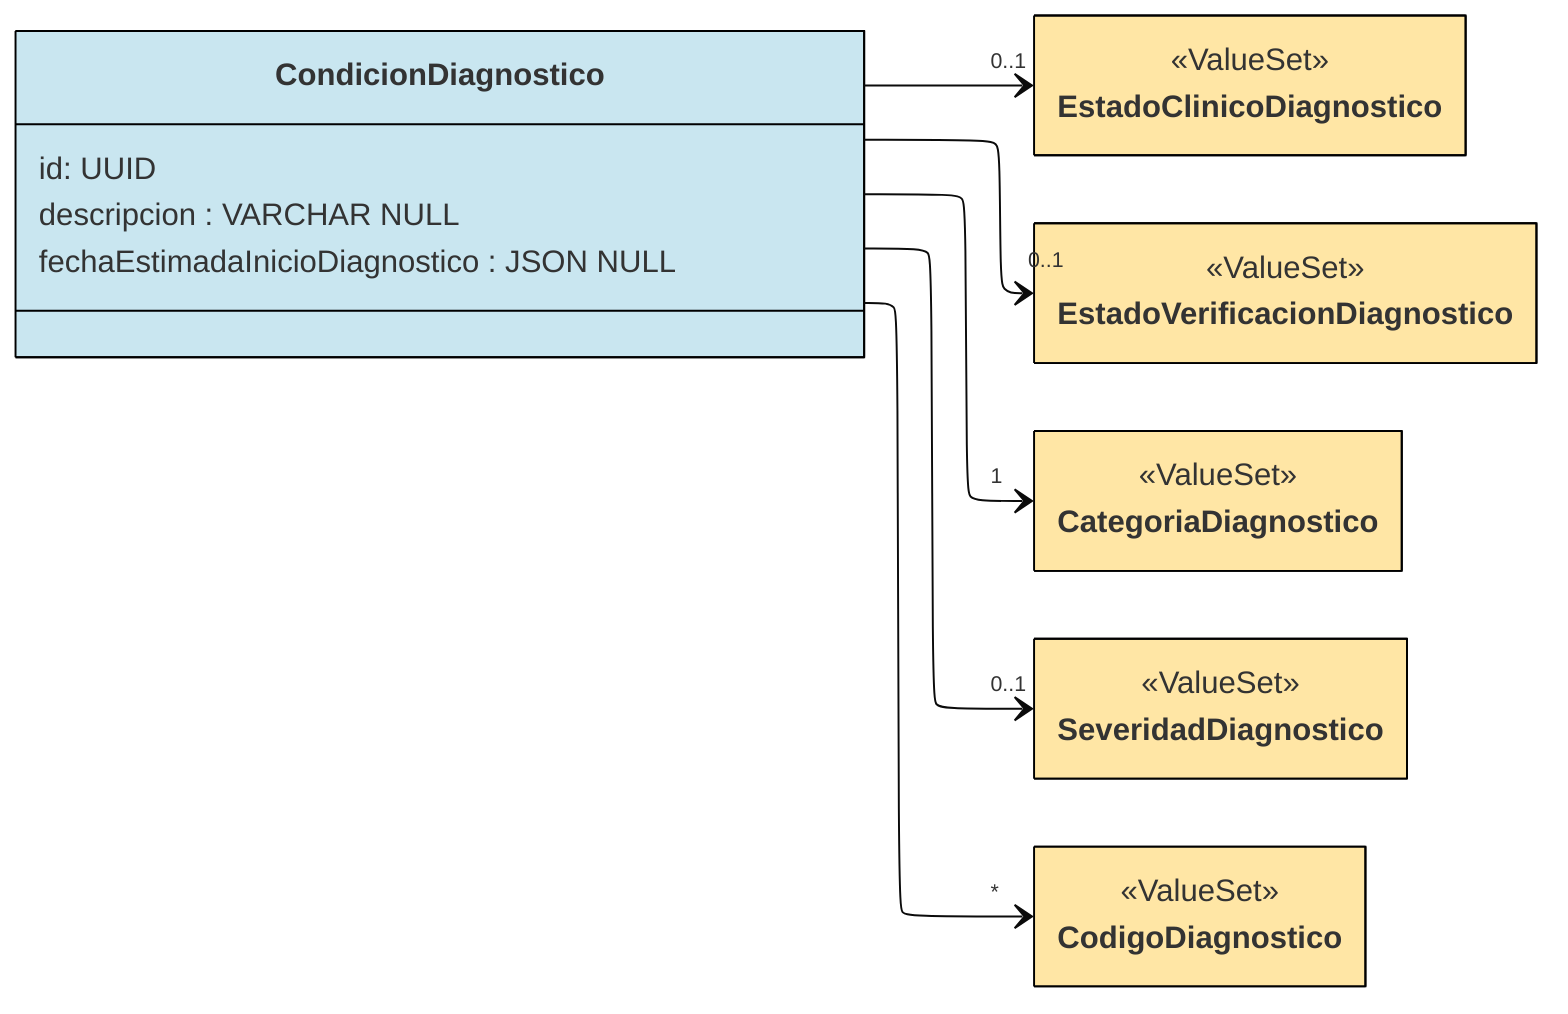 ---
config:
  layout: elk
  theme: base
  class:
    hideEmptyMembersBox: true
  themeVariables:
    primaryBorderColor: "#000000"
    primaryColor: "#C9E6F0"
---

classDiagram
direction LR

class CondicionDiagnostico {
  id: UUID
  descripcion : VARCHAR NULL
  fechaEstimadaInicioDiagnostico : JSON NULL
}
class EstadoClinicoDiagnostico { <<ValueSet>> }
class EstadoVerificacionDiagnostico { <<ValueSet>> }
class CategoriaDiagnostico { <<ValueSet>> }
class SeveridadDiagnostico { <<ValueSet>> }
class CodigoDiagnostico { <<ValueSet>> }


CondicionDiagnostico --> "0..1" EstadoClinicoDiagnostico
CondicionDiagnostico --> "0..1" EstadoVerificacionDiagnostico
CondicionDiagnostico --> "1" CategoriaDiagnostico
CondicionDiagnostico --> "0..1" SeveridadDiagnostico
CondicionDiagnostico --> "*" CodigoDiagnostico

link CondicionDiagnostico "https://build.fhir.org/ig/Minsal-CL/SIGTEv2-IG/StructureDefinition-ConditionDiagnosticoLE.html"
link EstadoClinicoDiagnostico "https://hl7.org/fhir/R4/valueset-condition-clinical.html"
link EstadoVerificacionDiagnostico "https://hl7.org/fhir/R4/valueset-condition-ver-status.html"
link CategoriaDiagnostico "https://hl7.org/fhir/R4/valueset-condition-category.html"
link SeveridadDiagnostico "https://hl7.org/fhir/R4/valueset-condition-severity.html"
link Diagnostico "https://build.fhir.org/ig/Minsal-CL/SIGTEv2-IG/ValueSet-VSTerminologiasDiag.html"

style EstadoClinicoDiagnostico fill:#FFE6A5,stroke:#000000
style EstadoVerificacionDiagnostico fill:#FFE6A5,stroke:#000000
style CategoriaDiagnostico fill:#FFE6A5,stroke:#000000
style SeveridadDiagnostico fill:#FFE6A5,stroke:#000000
style CodigoDiagnostico fill:#FFE6A5,stroke:#000000